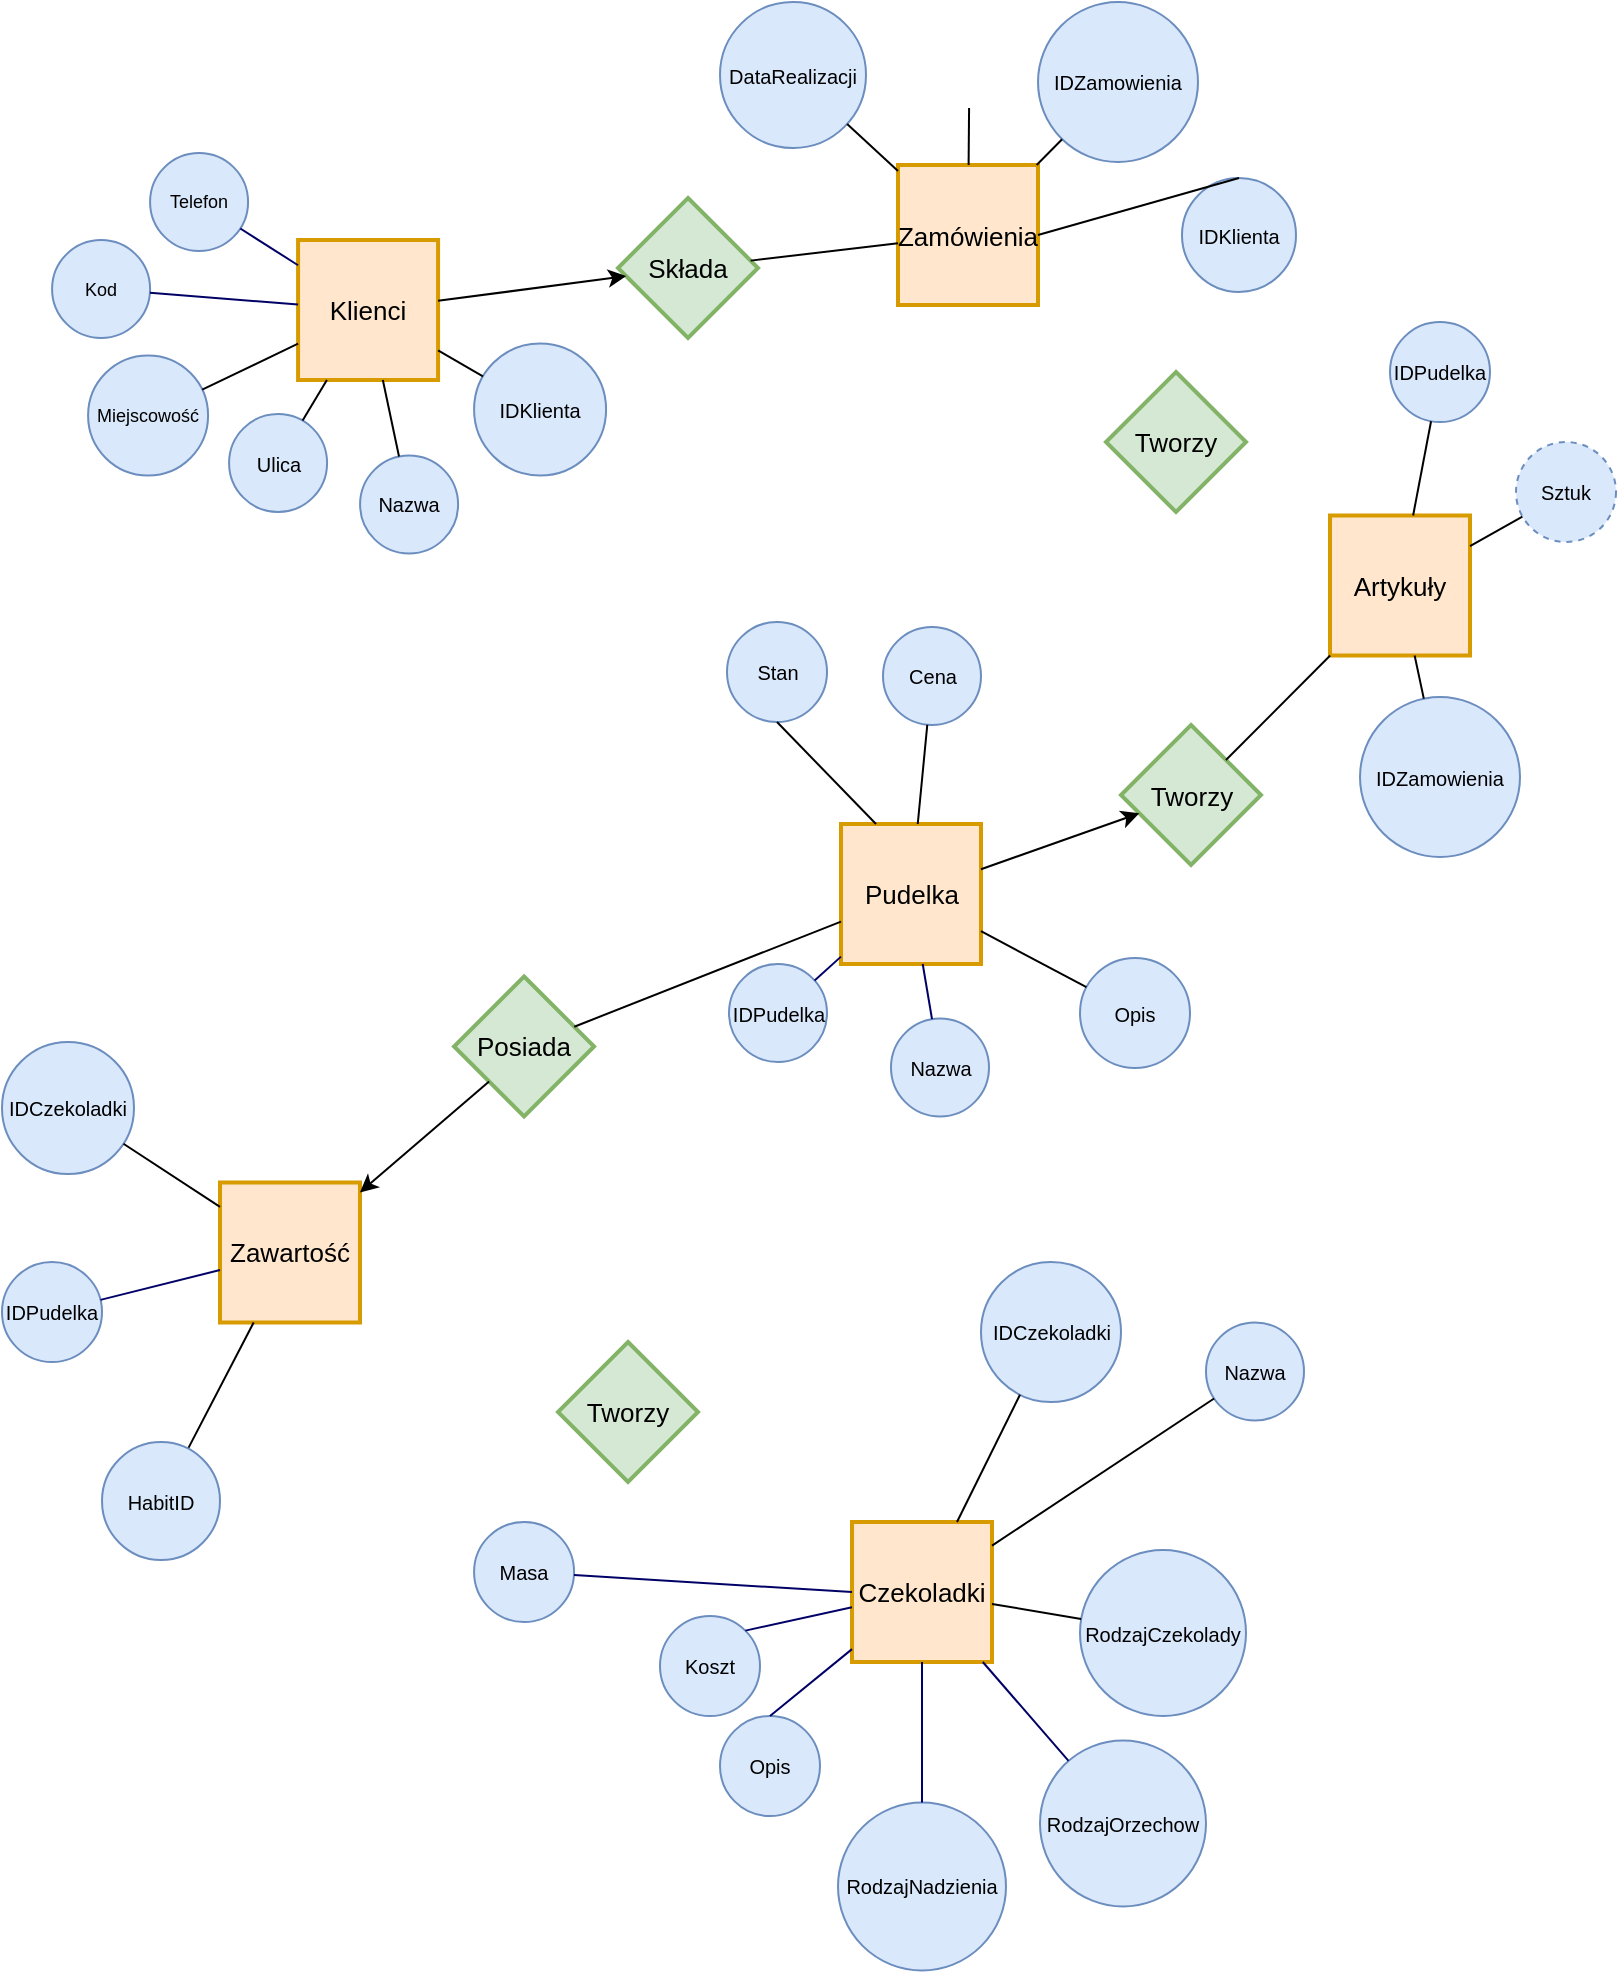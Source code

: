 <mxfile version="22.0.2" type="device" pages="2">
  <diagram id="fc1f3b67-3c9b-b1b3-7705-706421d27264" name="ERD Habit Tracker app">
    <mxGraphModel dx="1272" dy="796" grid="1" gridSize="10" guides="1" tooltips="1" connect="1" arrows="1" fold="1" page="1" pageScale="1" pageWidth="850" pageHeight="1100" math="0" shadow="0">
      <root>
        <mxCell id="0" />
        <mxCell id="1" parent="0" />
        <mxCell id="4cd4486c729dc68b-1" value="Artykuły" style="strokeWidth=2;whiteSpace=wrap;html=1;align=center;fontSize=13;fontFamily=Helvetica;fontColor=#000000;strokeColor=#d79b00;fillColor=#ffe6cc;" parent="1" vertex="1">
          <mxGeometry x="685" y="266.75" width="70" height="70" as="geometry" />
        </mxCell>
        <mxCell id="4a63a70a29bb4ada-1" value="IDPudelka" style="ellipse;whiteSpace=wrap;html=1;aspect=fixed;fontSize=10;fillColor=#dae8fc;strokeColor=#6c8ebf;" parent="1" vertex="1">
          <mxGeometry x="715" y="170" width="50" height="50" as="geometry" />
        </mxCell>
        <mxCell id="4a63a70a29bb4ada-2" value="IDZamowienia" style="ellipse;whiteSpace=wrap;html=1;aspect=fixed;fontSize=10;fillColor=#dae8fc;strokeColor=#6c8ebf;" parent="1" vertex="1">
          <mxGeometry x="700" y="357.5" width="80" height="80" as="geometry" />
        </mxCell>
        <mxCell id="4a63a70a29bb4ada-5" value="Zawartość" style="strokeWidth=2;whiteSpace=wrap;html=1;align=center;fontSize=13;fontFamily=Helvetica;fontColor=#000000;strokeColor=#d79b00;fillColor=#ffe6cc;" parent="1" vertex="1">
          <mxGeometry x="130" y="600.25" width="70" height="70" as="geometry" />
        </mxCell>
        <mxCell id="4a63a70a29bb4ada-6" value="IDPudelka" style="ellipse;whiteSpace=wrap;html=1;aspect=fixed;fontSize=10;fillColor=#dae8fc;strokeColor=#6c8ebf;" parent="1" vertex="1">
          <mxGeometry x="21" y="640" width="50" height="50" as="geometry" />
        </mxCell>
        <mxCell id="5ecfb9fce94ea102-6" value="" style="edgeStyle=none;rounded=0;html=1;startArrow=none;startFill=0;endArrow=none;endFill=0;jettySize=auto;orthogonalLoop=1;strokeColor=#000066;fontSize=13;" parent="1" source="4a63a70a29bb4ada-6" target="4a63a70a29bb4ada-5" edge="1">
          <mxGeometry relative="1" as="geometry" />
        </mxCell>
        <mxCell id="4a63a70a29bb4ada-8" value="IDCzekoladki" style="ellipse;whiteSpace=wrap;html=1;aspect=fixed;fontSize=10;fillColor=#dae8fc;strokeColor=#6c8ebf;" parent="1" vertex="1">
          <mxGeometry x="21.0" y="530" width="66" height="66" as="geometry" />
        </mxCell>
        <mxCell id="4a63a70a29bb4ada-13" value="Pudelka" style="strokeWidth=2;whiteSpace=wrap;html=1;align=center;fontSize=13;fontFamily=Helvetica;fontColor=#000000;strokeColor=#d79b00;fillColor=#ffe6cc;" parent="1" vertex="1">
          <mxGeometry x="440.5" y="421" width="70" height="70" as="geometry" />
        </mxCell>
        <mxCell id="4a63a70a29bb4ada-16" value="Klienci" style="strokeWidth=2;whiteSpace=wrap;html=1;align=center;fontSize=13;fontFamily=Helvetica;fontColor=#000000;strokeColor=#d79b00;fillColor=#ffe6cc;" parent="1" vertex="1">
          <mxGeometry x="169.04" y="129" width="70" height="70" as="geometry" />
        </mxCell>
        <mxCell id="4a63a70a29bb4ada-18" value="Składa" style="shape=rhombus;strokeWidth=2;fontSize=13;perimeter=rhombusPerimeter;whiteSpace=wrap;html=1;align=center;fillColor=#d5e8d4;strokeColor=#82b366;" parent="1" vertex="1">
          <mxGeometry x="329" y="108" width="70" height="70" as="geometry" />
        </mxCell>
        <mxCell id="4a63a70a29bb4ada-19" value="Zamówienia" style="strokeWidth=2;whiteSpace=wrap;html=1;align=center;fontSize=13;fontFamily=Helvetica;fontColor=#000000;strokeColor=#d79b00;fillColor=#ffe6cc;" parent="1" vertex="1">
          <mxGeometry x="469" y="91.5" width="70" height="70" as="geometry" />
        </mxCell>
        <mxCell id="4a63a70a29bb4ada-20" value="IDZamowienia" style="ellipse;whiteSpace=wrap;html=1;aspect=fixed;fontSize=10;fillColor=#dae8fc;strokeColor=#6c8ebf;" parent="1" vertex="1">
          <mxGeometry x="539" y="10" width="80" height="80" as="geometry" />
        </mxCell>
        <mxCell id="4a63a70a29bb4ada-21" value="DataRealizacji" style="ellipse;whiteSpace=wrap;html=1;aspect=fixed;fontSize=10;fillColor=#dae8fc;strokeColor=#6c8ebf;" parent="1" vertex="1">
          <mxGeometry x="380" y="10" width="73" height="73" as="geometry" />
        </mxCell>
        <mxCell id="4a63a70a29bb4ada-44" value="Opis" style="ellipse;whiteSpace=wrap;html=1;aspect=fixed;fontSize=10;fillColor=#dae8fc;strokeColor=#6c8ebf;" parent="1" vertex="1">
          <mxGeometry x="560" y="488" width="55" height="55" as="geometry" />
        </mxCell>
        <mxCell id="4a63a70a29bb4ada-45" value="Cena" style="ellipse;whiteSpace=wrap;html=1;aspect=fixed;fontSize=10;fillColor=#dae8fc;strokeColor=#6c8ebf;" parent="1" vertex="1">
          <mxGeometry x="461.5" y="322.5" width="49" height="49" as="geometry" />
        </mxCell>
        <mxCell id="4a63a70a29bb4ada-46" style="rounded=0;html=1;endArrow=none;endFill=0;jettySize=auto;orthogonalLoop=1;fontSize=12;" parent="1" source="4a63a70a29bb4ada-13" target="4a63a70a29bb4ada-45" edge="1">
          <mxGeometry relative="1" as="geometry" />
        </mxCell>
        <mxCell id="4a63a70a29bb4ada-48" style="rounded=0;html=1;endArrow=none;endFill=0;jettySize=auto;orthogonalLoop=1;fontSize=12;" parent="1" source="4a63a70a29bb4ada-8" target="4a63a70a29bb4ada-5" edge="1">
          <mxGeometry relative="1" as="geometry" />
        </mxCell>
        <mxCell id="4a63a70a29bb4ada-49" style="rounded=0;html=1;endArrow=none;endFill=0;jettySize=auto;orthogonalLoop=1;fontSize=12;" parent="1" source="MPCwJ7yLD_B9vMjKTzP1-6" target="4a63a70a29bb4ada-5" edge="1">
          <mxGeometry relative="1" as="geometry">
            <mxPoint x="242.462" y="608.121" as="sourcePoint" />
          </mxGeometry>
        </mxCell>
        <mxCell id="4a63a70a29bb4ada-51" style="edgeStyle=none;rounded=0;html=1;endArrow=none;endFill=0;jettySize=auto;orthogonalLoop=1;fontSize=12;" parent="1" source="4a63a70a29bb4ada-13" target="4a63a70a29bb4ada-44" edge="1">
          <mxGeometry relative="1" as="geometry" />
        </mxCell>
        <mxCell id="4a63a70a29bb4ada-52" style="edgeStyle=none;rounded=0;html=1;endArrow=none;endFill=0;jettySize=auto;orthogonalLoop=1;fontSize=12;" parent="1" source="4a63a70a29bb4ada-20" target="4a63a70a29bb4ada-19" edge="1">
          <mxGeometry relative="1" as="geometry" />
        </mxCell>
        <mxCell id="4a63a70a29bb4ada-53" style="edgeStyle=none;rounded=0;html=1;endArrow=none;endFill=0;jettySize=auto;orthogonalLoop=1;fontSize=12;" parent="1" source="4a63a70a29bb4ada-21" target="4a63a70a29bb4ada-19" edge="1">
          <mxGeometry relative="1" as="geometry" />
        </mxCell>
        <mxCell id="4a63a70a29bb4ada-54" style="edgeStyle=none;rounded=0;html=1;endArrow=none;endFill=0;jettySize=auto;orthogonalLoop=1;fontSize=12;" parent="1" source="4a63a70a29bb4ada-2" target="4cd4486c729dc68b-1" edge="1">
          <mxGeometry relative="1" as="geometry" />
        </mxCell>
        <mxCell id="4a63a70a29bb4ada-55" style="edgeStyle=none;rounded=0;html=1;endArrow=none;endFill=0;jettySize=auto;orthogonalLoop=1;fontSize=12;" parent="1" source="4a63a70a29bb4ada-1" target="4cd4486c729dc68b-1" edge="1">
          <mxGeometry relative="1" as="geometry" />
        </mxCell>
        <mxCell id="4a63a70a29bb4ada-58" value="IDKlienta" style="ellipse;whiteSpace=wrap;html=1;aspect=fixed;fontSize=10;fillColor=#dae8fc;strokeColor=#6c8ebf;" parent="1" vertex="1">
          <mxGeometry x="257.04" y="180.75" width="66" height="66" as="geometry" />
        </mxCell>
        <mxCell id="4a63a70a29bb4ada-59" value="Nazwa" style="ellipse;whiteSpace=wrap;html=1;aspect=fixed;fontSize=10;fillColor=#dae8fc;strokeColor=#6c8ebf;" parent="1" vertex="1">
          <mxGeometry x="200.04" y="236.75" width="49" height="49" as="geometry" />
        </mxCell>
        <mxCell id="4a63a70a29bb4ada-60" value="Ulica" style="ellipse;whiteSpace=wrap;html=1;aspect=fixed;fontSize=10;fillColor=#dae8fc;strokeColor=#6c8ebf;" parent="1" vertex="1">
          <mxGeometry x="134.54" y="216" width="49" height="49" as="geometry" />
        </mxCell>
        <mxCell id="4a63a70a29bb4ada-61" value="Miejscowość" style="ellipse;whiteSpace=wrap;html=1;aspect=fixed;fontSize=9;fillColor=#dae8fc;strokeColor=#6c8ebf;" parent="1" vertex="1">
          <mxGeometry x="64.04" y="186.75" width="60" height="60" as="geometry" />
        </mxCell>
        <mxCell id="4a63a70a29bb4ada-62" style="rounded=0;html=1;startArrow=none;startFill=0;endArrow=none;endFill=0;jettySize=auto;orthogonalLoop=1;fontSize=10;" parent="1" source="4a63a70a29bb4ada-58" target="4a63a70a29bb4ada-16" edge="1">
          <mxGeometry relative="1" as="geometry" />
        </mxCell>
        <mxCell id="4a63a70a29bb4ada-63" style="edgeStyle=none;rounded=0;html=1;startArrow=none;startFill=0;endArrow=none;endFill=0;jettySize=auto;orthogonalLoop=1;fontSize=10;" parent="1" source="4a63a70a29bb4ada-59" target="4a63a70a29bb4ada-16" edge="1">
          <mxGeometry relative="1" as="geometry" />
        </mxCell>
        <mxCell id="4a63a70a29bb4ada-64" style="edgeStyle=none;rounded=0;html=1;startArrow=none;startFill=0;endArrow=none;endFill=0;jettySize=auto;orthogonalLoop=1;fontSize=10;" parent="1" source="4a63a70a29bb4ada-60" target="4a63a70a29bb4ada-16" edge="1">
          <mxGeometry relative="1" as="geometry" />
        </mxCell>
        <mxCell id="4a63a70a29bb4ada-65" style="edgeStyle=none;rounded=0;html=1;startArrow=none;startFill=0;endArrow=none;endFill=0;jettySize=auto;orthogonalLoop=1;fontSize=10;" parent="1" source="4a63a70a29bb4ada-61" target="4a63a70a29bb4ada-16" edge="1">
          <mxGeometry relative="1" as="geometry">
            <mxPoint x="197.755" y="217.028" as="sourcePoint" />
          </mxGeometry>
        </mxCell>
        <mxCell id="4a63a70a29bb4ada-7" value="Sztuk" style="ellipse;whiteSpace=wrap;html=1;aspect=fixed;fontSize=10;fillColor=#dae8fc;strokeColor=#6c8ebf;dashed=1;" parent="1" vertex="1">
          <mxGeometry x="778" y="230" width="50" height="50" as="geometry" />
        </mxCell>
        <mxCell id="4a63a70a29bb4ada-11" style="rounded=0;html=1;startArrow=none;startFill=0;endArrow=none;endFill=0;jettySize=auto;orthogonalLoop=1;fontSize=10;" parent="1" source="4a63a70a29bb4ada-7" target="4cd4486c729dc68b-1" edge="1">
          <mxGeometry relative="1" as="geometry" />
        </mxCell>
        <mxCell id="113bda5a66023eaa-1" value="Kod" style="ellipse;whiteSpace=wrap;html=1;aspect=fixed;fontSize=9;fillColor=#dae8fc;strokeColor=#6c8ebf;" parent="1" vertex="1">
          <mxGeometry x="46.04" y="129" width="49" height="49" as="geometry" />
        </mxCell>
        <mxCell id="113bda5a66023eaa-2" style="rounded=0;html=1;startArrow=none;startFill=0;endArrow=none;endFill=0;jettySize=auto;orthogonalLoop=1;strokeColor=#000066;fontSize=13;" parent="1" source="113bda5a66023eaa-1" target="4a63a70a29bb4ada-16" edge="1">
          <mxGeometry relative="1" as="geometry" />
        </mxCell>
        <mxCell id="5ecfb9fce94ea102-1" value="Nazwa" style="ellipse;whiteSpace=wrap;html=1;aspect=fixed;fontSize=10;fillColor=#dae8fc;strokeColor=#6c8ebf;" parent="1" vertex="1">
          <mxGeometry x="465.5" y="518.25" width="49" height="49" as="geometry" />
        </mxCell>
        <mxCell id="5ecfb9fce94ea102-2" style="rounded=0;html=1;startArrow=none;startFill=0;endArrow=none;endFill=0;jettySize=auto;orthogonalLoop=1;strokeColor=#000066;fontSize=13;" parent="1" source="5ecfb9fce94ea102-1" target="4a63a70a29bb4ada-13" edge="1">
          <mxGeometry relative="1" as="geometry" />
        </mxCell>
        <mxCell id="5ecfb9fce94ea102-7" value="Telefon" style="ellipse;whiteSpace=wrap;html=1;aspect=fixed;fontSize=9;fillColor=#dae8fc;strokeColor=#6c8ebf;" parent="1" vertex="1">
          <mxGeometry x="95.04" y="85.5" width="49" height="49" as="geometry" />
        </mxCell>
        <mxCell id="5ecfb9fce94ea102-8" style="edgeStyle=none;rounded=0;html=1;startArrow=none;startFill=0;endArrow=none;endFill=0;jettySize=auto;orthogonalLoop=1;strokeColor=#000066;fontSize=13;" parent="1" source="5ecfb9fce94ea102-7" target="4a63a70a29bb4ada-16" edge="1">
          <mxGeometry relative="1" as="geometry">
            <mxPoint x="122.098" y="172.941" as="sourcePoint" />
          </mxGeometry>
        </mxCell>
        <mxCell id="5ecfb9fce94ea102-9" value="IDPudelka" style="ellipse;whiteSpace=wrap;html=1;aspect=fixed;fontSize=10;fillColor=#dae8fc;strokeColor=#6c8ebf;" parent="1" vertex="1">
          <mxGeometry x="384.5" y="491" width="49" height="49" as="geometry" />
        </mxCell>
        <mxCell id="5ecfb9fce94ea102-10" style="edgeStyle=none;rounded=0;html=1;startArrow=none;startFill=0;endArrow=none;endFill=0;jettySize=auto;orthogonalLoop=1;strokeColor=#000066;fontSize=13;" parent="1" source="5ecfb9fce94ea102-9" target="4a63a70a29bb4ada-13" edge="1">
          <mxGeometry relative="1" as="geometry" />
        </mxCell>
        <mxCell id="MPCwJ7yLD_B9vMjKTzP1-1" value="IDKlienta" style="ellipse;whiteSpace=wrap;html=1;aspect=fixed;fontSize=10;fillColor=#dae8fc;strokeColor=#6c8ebf;" parent="1" vertex="1">
          <mxGeometry x="611" y="98" width="57" height="57" as="geometry" />
        </mxCell>
        <mxCell id="MPCwJ7yLD_B9vMjKTzP1-2" style="edgeStyle=none;rounded=0;html=1;endArrow=none;endFill=0;jettySize=auto;orthogonalLoop=1;fontSize=12;exitX=0.5;exitY=0;exitDx=0;exitDy=0;entryX=1;entryY=0.5;entryDx=0;entryDy=0;" parent="1" source="MPCwJ7yLD_B9vMjKTzP1-1" target="4a63a70a29bb4ada-19" edge="1">
          <mxGeometry relative="1" as="geometry">
            <mxPoint x="488.54" y="197" as="sourcePoint" />
            <mxPoint x="497.54" y="178" as="targetPoint" />
          </mxGeometry>
        </mxCell>
        <mxCell id="MPCwJ7yLD_B9vMjKTzP1-4" value="Stan" style="ellipse;whiteSpace=wrap;html=1;aspect=fixed;fontSize=10;fillColor=#dae8fc;strokeColor=#6c8ebf;" parent="1" vertex="1">
          <mxGeometry x="383.5" y="320" width="50" height="50" as="geometry" />
        </mxCell>
        <mxCell id="MPCwJ7yLD_B9vMjKTzP1-5" style="rounded=0;html=1;endArrow=none;endFill=0;jettySize=auto;orthogonalLoop=1;fontSize=12;exitX=0.5;exitY=1;exitDx=0;exitDy=0;entryX=0.25;entryY=0;entryDx=0;entryDy=0;" parent="1" source="MPCwJ7yLD_B9vMjKTzP1-4" target="4a63a70a29bb4ada-13" edge="1">
          <mxGeometry relative="1" as="geometry">
            <mxPoint x="517.5" y="431" as="sourcePoint" />
            <mxPoint x="528.5" y="420" as="targetPoint" />
          </mxGeometry>
        </mxCell>
        <mxCell id="MPCwJ7yLD_B9vMjKTzP1-6" value="&amp;nbsp;HabitID&amp;nbsp;" style="ellipse;whiteSpace=wrap;html=1;aspect=fixed;fontSize=10;fillColor=#dae8fc;strokeColor=#6c8ebf;" parent="1" vertex="1">
          <mxGeometry x="71.0" y="730" width="59" height="59" as="geometry" />
        </mxCell>
        <mxCell id="MPCwJ7yLD_B9vMjKTzP1-7" value="Czekoladki" style="strokeWidth=2;whiteSpace=wrap;html=1;align=center;fontSize=13;fontFamily=Helvetica;fontColor=#000000;strokeColor=#d79b00;fillColor=#ffe6cc;" parent="1" vertex="1">
          <mxGeometry x="446" y="770" width="70" height="70" as="geometry" />
        </mxCell>
        <mxCell id="MPCwJ7yLD_B9vMjKTzP1-8" value="RodzajCzekolady" style="ellipse;whiteSpace=wrap;html=1;aspect=fixed;fontSize=10;fillColor=#dae8fc;strokeColor=#6c8ebf;" parent="1" vertex="1">
          <mxGeometry x="560" y="784" width="83" height="83" as="geometry" />
        </mxCell>
        <mxCell id="MPCwJ7yLD_B9vMjKTzP1-9" value="Nazwa" style="ellipse;whiteSpace=wrap;html=1;aspect=fixed;fontSize=10;fillColor=#dae8fc;strokeColor=#6c8ebf;" parent="1" vertex="1">
          <mxGeometry x="623" y="670.25" width="49" height="49" as="geometry" />
        </mxCell>
        <mxCell id="MPCwJ7yLD_B9vMjKTzP1-10" style="rounded=0;html=1;endArrow=none;endFill=0;jettySize=auto;orthogonalLoop=1;fontSize=12;" parent="1" source="MPCwJ7yLD_B9vMjKTzP1-7" target="MPCwJ7yLD_B9vMjKTzP1-9" edge="1">
          <mxGeometry relative="1" as="geometry" />
        </mxCell>
        <mxCell id="MPCwJ7yLD_B9vMjKTzP1-11" style="edgeStyle=none;rounded=0;html=1;endArrow=none;endFill=0;jettySize=auto;orthogonalLoop=1;fontSize=12;" parent="1" source="MPCwJ7yLD_B9vMjKTzP1-7" target="MPCwJ7yLD_B9vMjKTzP1-8" edge="1">
          <mxGeometry relative="1" as="geometry" />
        </mxCell>
        <mxCell id="MPCwJ7yLD_B9vMjKTzP1-12" value="RodzajOrzechow" style="ellipse;whiteSpace=wrap;html=1;aspect=fixed;fontSize=10;fillColor=#dae8fc;strokeColor=#6c8ebf;" parent="1" vertex="1">
          <mxGeometry x="540" y="879.25" width="83" height="83" as="geometry" />
        </mxCell>
        <mxCell id="MPCwJ7yLD_B9vMjKTzP1-13" style="rounded=0;html=1;startArrow=none;startFill=0;endArrow=none;endFill=0;jettySize=auto;orthogonalLoop=1;strokeColor=#000066;fontSize=13;" parent="1" source="MPCwJ7yLD_B9vMjKTzP1-12" target="MPCwJ7yLD_B9vMjKTzP1-7" edge="1">
          <mxGeometry relative="1" as="geometry" />
        </mxCell>
        <mxCell id="MPCwJ7yLD_B9vMjKTzP1-14" value="RodzajNadzienia" style="ellipse;whiteSpace=wrap;html=1;aspect=fixed;fontSize=10;fillColor=#dae8fc;strokeColor=#6c8ebf;" parent="1" vertex="1">
          <mxGeometry x="439" y="910.25" width="84" height="84" as="geometry" />
        </mxCell>
        <mxCell id="MPCwJ7yLD_B9vMjKTzP1-15" style="edgeStyle=none;rounded=0;html=1;startArrow=none;startFill=0;endArrow=none;endFill=0;jettySize=auto;orthogonalLoop=1;strokeColor=#000066;fontSize=13;" parent="1" source="MPCwJ7yLD_B9vMjKTzP1-14" target="MPCwJ7yLD_B9vMjKTzP1-7" edge="1">
          <mxGeometry relative="1" as="geometry" />
        </mxCell>
        <mxCell id="MPCwJ7yLD_B9vMjKTzP1-16" value="IDCzekoladki" style="ellipse;whiteSpace=wrap;html=1;aspect=fixed;fontSize=10;fillColor=#dae8fc;strokeColor=#6c8ebf;" parent="1" vertex="1">
          <mxGeometry x="510.5" y="640" width="70" height="70" as="geometry" />
        </mxCell>
        <mxCell id="MPCwJ7yLD_B9vMjKTzP1-17" style="rounded=0;html=1;endArrow=none;endFill=0;jettySize=auto;orthogonalLoop=1;fontSize=12;entryX=0.75;entryY=0;entryDx=0;entryDy=0;" parent="1" source="MPCwJ7yLD_B9vMjKTzP1-16" target="MPCwJ7yLD_B9vMjKTzP1-7" edge="1">
          <mxGeometry relative="1" as="geometry">
            <mxPoint x="523" y="780" as="sourcePoint" />
            <mxPoint x="534" y="769" as="targetPoint" />
          </mxGeometry>
        </mxCell>
        <mxCell id="MPCwJ7yLD_B9vMjKTzP1-18" value="Opis" style="ellipse;whiteSpace=wrap;html=1;aspect=fixed;fontSize=10;fillColor=#dae8fc;strokeColor=#6c8ebf;" parent="1" vertex="1">
          <mxGeometry x="380" y="867" width="50" height="50" as="geometry" />
        </mxCell>
        <mxCell id="MPCwJ7yLD_B9vMjKTzP1-19" value="Masa" style="ellipse;whiteSpace=wrap;html=1;aspect=fixed;fontSize=10;fillColor=#dae8fc;strokeColor=#6c8ebf;" parent="1" vertex="1">
          <mxGeometry x="257.04" y="770" width="50" height="50" as="geometry" />
        </mxCell>
        <mxCell id="MPCwJ7yLD_B9vMjKTzP1-20" value="Koszt" style="ellipse;whiteSpace=wrap;html=1;aspect=fixed;fontSize=10;fillColor=#dae8fc;strokeColor=#6c8ebf;" parent="1" vertex="1">
          <mxGeometry x="350" y="817" width="50" height="50" as="geometry" />
        </mxCell>
        <mxCell id="MPCwJ7yLD_B9vMjKTzP1-21" style="edgeStyle=none;rounded=0;html=1;startArrow=none;startFill=0;endArrow=none;endFill=0;jettySize=auto;orthogonalLoop=1;strokeColor=#000066;fontSize=13;exitX=0.5;exitY=0;exitDx=0;exitDy=0;" parent="1" source="MPCwJ7yLD_B9vMjKTzP1-18" target="MPCwJ7yLD_B9vMjKTzP1-7" edge="1">
          <mxGeometry relative="1" as="geometry">
            <mxPoint x="552" y="868" as="sourcePoint" />
            <mxPoint x="526" y="846" as="targetPoint" />
          </mxGeometry>
        </mxCell>
        <mxCell id="MPCwJ7yLD_B9vMjKTzP1-22" style="edgeStyle=none;rounded=0;html=1;startArrow=none;startFill=0;endArrow=none;endFill=0;jettySize=auto;orthogonalLoop=1;strokeColor=#000066;fontSize=13;entryX=1;entryY=0;entryDx=0;entryDy=0;" parent="1" source="MPCwJ7yLD_B9vMjKTzP1-7" target="MPCwJ7yLD_B9vMjKTzP1-20" edge="1">
          <mxGeometry relative="1" as="geometry">
            <mxPoint x="501" y="873" as="sourcePoint" />
            <mxPoint x="497" y="850" as="targetPoint" />
          </mxGeometry>
        </mxCell>
        <mxCell id="MPCwJ7yLD_B9vMjKTzP1-23" style="edgeStyle=none;rounded=0;html=1;startArrow=none;startFill=0;endArrow=none;endFill=0;jettySize=auto;orthogonalLoop=1;strokeColor=#000066;fontSize=13;entryX=0;entryY=0.5;entryDx=0;entryDy=0;" parent="1" source="MPCwJ7yLD_B9vMjKTzP1-19" target="MPCwJ7yLD_B9vMjKTzP1-7" edge="1">
          <mxGeometry relative="1" as="geometry">
            <mxPoint x="456" y="844" as="sourcePoint" />
            <mxPoint x="429" y="866" as="targetPoint" />
          </mxGeometry>
        </mxCell>
        <mxCell id="glO0-1FQmoA_M5R7XoPx-5" value="" style="endArrow=none;html=1;rounded=0;" parent="1" target="4a63a70a29bb4ada-19" edge="1">
          <mxGeometry relative="1" as="geometry">
            <mxPoint x="504.54" y="63" as="sourcePoint" />
            <mxPoint x="939.54" y="-22" as="targetPoint" />
          </mxGeometry>
        </mxCell>
        <mxCell id="8G7zyJihz6t0rdKyfmIS-1" value="Tworzy" style="shape=rhombus;strokeWidth=2;fontSize=13;perimeter=rhombusPerimeter;whiteSpace=wrap;html=1;align=center;fillColor=#d5e8d4;strokeColor=#82b366;" vertex="1" parent="1">
          <mxGeometry x="573" y="195" width="70" height="70" as="geometry" />
        </mxCell>
        <mxCell id="8G7zyJihz6t0rdKyfmIS-2" value="Tworzy" style="shape=rhombus;strokeWidth=2;fontSize=13;perimeter=rhombusPerimeter;whiteSpace=wrap;html=1;align=center;fillColor=#d5e8d4;strokeColor=#82b366;" vertex="1" parent="1">
          <mxGeometry x="580.5" y="371.5" width="70" height="70" as="geometry" />
        </mxCell>
        <mxCell id="8G7zyJihz6t0rdKyfmIS-3" value="Posiada" style="shape=rhombus;strokeWidth=2;fontSize=13;perimeter=rhombusPerimeter;whiteSpace=wrap;html=1;align=center;fillColor=#d5e8d4;strokeColor=#82b366;" vertex="1" parent="1">
          <mxGeometry x="247.04" y="497.25" width="70" height="70" as="geometry" />
        </mxCell>
        <mxCell id="8G7zyJihz6t0rdKyfmIS-4" value="Tworzy" style="shape=rhombus;strokeWidth=2;fontSize=13;perimeter=rhombusPerimeter;whiteSpace=wrap;html=1;align=center;fillColor=#d5e8d4;strokeColor=#82b366;" vertex="1" parent="1">
          <mxGeometry x="299" y="680" width="70" height="70" as="geometry" />
        </mxCell>
        <mxCell id="8G7zyJihz6t0rdKyfmIS-5" value="" style="endArrow=classic;html=1;rounded=0;" edge="1" parent="1" source="4a63a70a29bb4ada-13" target="8G7zyJihz6t0rdKyfmIS-2">
          <mxGeometry width="50" height="50" relative="1" as="geometry">
            <mxPoint x="650" y="460" as="sourcePoint" />
            <mxPoint x="430" y="530" as="targetPoint" />
          </mxGeometry>
        </mxCell>
        <mxCell id="8G7zyJihz6t0rdKyfmIS-6" value="" style="endArrow=none;html=1;rounded=0;" edge="1" parent="1" source="4cd4486c729dc68b-1" target="8G7zyJihz6t0rdKyfmIS-2">
          <mxGeometry width="50" height="50" relative="1" as="geometry">
            <mxPoint x="380" y="580" as="sourcePoint" />
            <mxPoint x="430" y="530" as="targetPoint" />
          </mxGeometry>
        </mxCell>
        <mxCell id="8G7zyJihz6t0rdKyfmIS-7" value="" style="endArrow=classic;html=1;rounded=0;exitX=0;exitY=1;exitDx=0;exitDy=0;" edge="1" parent="1" source="8G7zyJihz6t0rdKyfmIS-3" target="4a63a70a29bb4ada-5">
          <mxGeometry width="50" height="50" relative="1" as="geometry">
            <mxPoint x="380" y="580" as="sourcePoint" />
            <mxPoint x="430" y="530" as="targetPoint" />
          </mxGeometry>
        </mxCell>
        <mxCell id="8G7zyJihz6t0rdKyfmIS-8" value="" style="endArrow=none;html=1;rounded=0;" edge="1" parent="1" source="8G7zyJihz6t0rdKyfmIS-3" target="4a63a70a29bb4ada-13">
          <mxGeometry width="50" height="50" relative="1" as="geometry">
            <mxPoint x="380" y="580" as="sourcePoint" />
            <mxPoint x="430" y="530" as="targetPoint" />
          </mxGeometry>
        </mxCell>
        <mxCell id="8G7zyJihz6t0rdKyfmIS-9" value="" style="endArrow=classic;html=1;rounded=0;" edge="1" parent="1" source="4a63a70a29bb4ada-16" target="4a63a70a29bb4ada-18">
          <mxGeometry width="50" height="50" relative="1" as="geometry">
            <mxPoint x="380" y="440" as="sourcePoint" />
            <mxPoint x="430" y="390" as="targetPoint" />
          </mxGeometry>
        </mxCell>
        <mxCell id="8G7zyJihz6t0rdKyfmIS-10" value="" style="endArrow=none;html=1;rounded=0;" edge="1" parent="1" source="4a63a70a29bb4ada-18" target="4a63a70a29bb4ada-19">
          <mxGeometry width="50" height="50" relative="1" as="geometry">
            <mxPoint x="380" y="440" as="sourcePoint" />
            <mxPoint x="430" y="390" as="targetPoint" />
          </mxGeometry>
        </mxCell>
      </root>
    </mxGraphModel>
  </diagram>
  <diagram id="cdb5e136-1861-7ef1-5e76-c57f7e18aa8d" name="ERD Data Structure - Habit Tracker App">
    <mxGraphModel dx="954" dy="597" grid="1" gridSize="10" guides="1" tooltips="1" connect="1" arrows="1" fold="1" page="1" pageScale="1" pageWidth="1100" pageHeight="850" math="0" shadow="0">
      <root>
        <mxCell id="0" />
        <mxCell id="1" parent="0" />
        <mxCell id="5ecfb9fce94ea102-2" style="edgeStyle=orthogonalEdgeStyle;rounded=0;html=1;exitX=0.5;exitY=0;entryX=1;entryY=0.5;startArrow=none;startFill=0;endArrow=none;endFill=0;jettySize=auto;orthogonalLoop=1;strokeColor=none;fontSize=13;dashed=1;" parent="1" edge="1">
          <mxGeometry relative="1" as="geometry">
            <mxPoint x="633" y="174" as="sourcePoint" />
            <mxPoint x="589" y="108" as="targetPoint" />
          </mxGeometry>
        </mxCell>
        <mxCell id="cAF0UeO17F_ER3z0SDu5-5" value="Artykuły" style="swimlane;fontStyle=0;childLayout=stackLayout;horizontal=1;startSize=30;horizontalStack=0;resizeParent=1;resizeParentMax=0;resizeLast=0;collapsible=1;marginBottom=0;whiteSpace=wrap;html=1;" parent="1" vertex="1">
          <mxGeometry x="620" y="80" width="140" height="120" as="geometry" />
        </mxCell>
        <mxCell id="cAF0UeO17F_ER3z0SDu5-6" value="IDZamowienia, integer" style="text;strokeColor=none;fillColor=none;align=left;verticalAlign=middle;spacingLeft=4;spacingRight=4;overflow=hidden;points=[[0,0.5],[1,0.5]];portConstraint=eastwest;rotatable=0;whiteSpace=wrap;html=1;" parent="cAF0UeO17F_ER3z0SDu5-5" vertex="1">
          <mxGeometry y="30" width="140" height="30" as="geometry" />
        </mxCell>
        <mxCell id="cAF0UeO17F_ER3z0SDu5-7" value="IDPudelka, varchar" style="text;strokeColor=none;fillColor=none;align=left;verticalAlign=middle;spacingLeft=4;spacingRight=4;overflow=hidden;points=[[0,0.5],[1,0.5]];portConstraint=eastwest;rotatable=0;whiteSpace=wrap;html=1;" parent="cAF0UeO17F_ER3z0SDu5-5" vertex="1">
          <mxGeometry y="60" width="140" height="30" as="geometry" />
        </mxCell>
        <mxCell id="cAF0UeO17F_ER3z0SDu5-8" value="Sztuk, integer" style="text;strokeColor=none;fillColor=none;align=left;verticalAlign=middle;spacingLeft=4;spacingRight=4;overflow=hidden;points=[[0,0.5],[1,0.5]];portConstraint=eastwest;rotatable=0;whiteSpace=wrap;html=1;" parent="cAF0UeO17F_ER3z0SDu5-5" vertex="1">
          <mxGeometry y="90" width="140" height="30" as="geometry" />
        </mxCell>
        <mxCell id="cAF0UeO17F_ER3z0SDu5-10" value="Czekoladki" style="swimlane;fontStyle=0;childLayout=stackLayout;horizontal=1;startSize=30;horizontalStack=0;resizeParent=1;resizeParentMax=0;resizeLast=0;collapsible=1;marginBottom=0;whiteSpace=wrap;html=1;" parent="1" vertex="1">
          <mxGeometry x="140" y="360" width="140" height="270" as="geometry" />
        </mxCell>
        <mxCell id="cAF0UeO17F_ER3z0SDu5-11" value="IDCzekoladki, varchar" style="text;strokeColor=none;fillColor=none;align=left;verticalAlign=middle;spacingLeft=4;spacingRight=4;overflow=hidden;points=[[0,0.5],[1,0.5]];portConstraint=eastwest;rotatable=0;whiteSpace=wrap;html=1;" parent="cAF0UeO17F_ER3z0SDu5-10" vertex="1">
          <mxGeometry y="30" width="140" height="30" as="geometry" />
        </mxCell>
        <mxCell id="cAF0UeO17F_ER3z0SDu5-12" value="Nazwa, varchar" style="text;strokeColor=none;fillColor=none;align=left;verticalAlign=middle;spacingLeft=4;spacingRight=4;overflow=hidden;points=[[0,0.5],[1,0.5]];portConstraint=eastwest;rotatable=0;whiteSpace=wrap;html=1;" parent="cAF0UeO17F_ER3z0SDu5-10" vertex="1">
          <mxGeometry y="60" width="140" height="30" as="geometry" />
        </mxCell>
        <mxCell id="cAF0UeO17F_ER3z0SDu5-13" value="RodzajCzekolady, varchar" style="text;strokeColor=none;fillColor=none;align=left;verticalAlign=middle;spacingLeft=4;spacingRight=4;overflow=hidden;points=[[0,0.5],[1,0.5]];portConstraint=eastwest;rotatable=0;whiteSpace=wrap;html=1;" parent="cAF0UeO17F_ER3z0SDu5-10" vertex="1">
          <mxGeometry y="90" width="140" height="30" as="geometry" />
        </mxCell>
        <mxCell id="cAF0UeO17F_ER3z0SDu5-14" value="RodzajOrzechow, varchar" style="text;strokeColor=none;fillColor=none;align=left;verticalAlign=middle;spacingLeft=4;spacingRight=4;overflow=hidden;points=[[0,0.5],[1,0.5]];portConstraint=eastwest;rotatable=0;whiteSpace=wrap;html=1;" parent="cAF0UeO17F_ER3z0SDu5-10" vertex="1">
          <mxGeometry y="120" width="140" height="30" as="geometry" />
        </mxCell>
        <mxCell id="cAF0UeO17F_ER3z0SDu5-15" value="RodzajNadzienia, varchar" style="text;strokeColor=none;fillColor=none;align=left;verticalAlign=middle;spacingLeft=4;spacingRight=4;overflow=hidden;points=[[0,0.5],[1,0.5]];portConstraint=eastwest;rotatable=0;whiteSpace=wrap;html=1;" parent="cAF0UeO17F_ER3z0SDu5-10" vertex="1">
          <mxGeometry y="150" width="140" height="30" as="geometry" />
        </mxCell>
        <mxCell id="cAF0UeO17F_ER3z0SDu5-16" value="Opis, varchar" style="text;strokeColor=none;fillColor=none;align=left;verticalAlign=middle;spacingLeft=4;spacingRight=4;overflow=hidden;points=[[0,0.5],[1,0.5]];portConstraint=eastwest;rotatable=0;whiteSpace=wrap;html=1;" parent="cAF0UeO17F_ER3z0SDu5-10" vertex="1">
          <mxGeometry y="180" width="140" height="30" as="geometry" />
        </mxCell>
        <mxCell id="cAF0UeO17F_ER3z0SDu5-17" value="Koszt, float" style="text;strokeColor=none;fillColor=none;align=left;verticalAlign=middle;spacingLeft=4;spacingRight=4;overflow=hidden;points=[[0,0.5],[1,0.5]];portConstraint=eastwest;rotatable=0;whiteSpace=wrap;html=1;" parent="cAF0UeO17F_ER3z0SDu5-10" vertex="1">
          <mxGeometry y="210" width="140" height="30" as="geometry" />
        </mxCell>
        <mxCell id="cAF0UeO17F_ER3z0SDu5-18" value="Masa, integer" style="text;strokeColor=none;fillColor=none;align=left;verticalAlign=middle;spacingLeft=4;spacingRight=4;overflow=hidden;points=[[0,0.5],[1,0.5]];portConstraint=eastwest;rotatable=0;whiteSpace=wrap;html=1;" parent="cAF0UeO17F_ER3z0SDu5-10" vertex="1">
          <mxGeometry y="240" width="140" height="30" as="geometry" />
        </mxCell>
        <mxCell id="cAF0UeO17F_ER3z0SDu5-19" value="Klienci" style="swimlane;fontStyle=0;childLayout=stackLayout;horizontal=1;startSize=30;horizontalStack=0;resizeParent=1;resizeParentMax=0;resizeLast=0;collapsible=1;marginBottom=0;whiteSpace=wrap;html=1;" parent="1" vertex="1">
          <mxGeometry x="140" y="80" width="140" height="210" as="geometry" />
        </mxCell>
        <mxCell id="cAF0UeO17F_ER3z0SDu5-20" value="IDKlienta, integer" style="text;strokeColor=none;fillColor=none;align=left;verticalAlign=middle;spacingLeft=4;spacingRight=4;overflow=hidden;points=[[0,0.5],[1,0.5]];portConstraint=eastwest;rotatable=0;whiteSpace=wrap;html=1;" parent="cAF0UeO17F_ER3z0SDu5-19" vertex="1">
          <mxGeometry y="30" width="140" height="30" as="geometry" />
        </mxCell>
        <mxCell id="cAF0UeO17F_ER3z0SDu5-21" value="Nazwa, varchar" style="text;strokeColor=none;fillColor=none;align=left;verticalAlign=middle;spacingLeft=4;spacingRight=4;overflow=hidden;points=[[0,0.5],[1,0.5]];portConstraint=eastwest;rotatable=0;whiteSpace=wrap;html=1;" parent="cAF0UeO17F_ER3z0SDu5-19" vertex="1">
          <mxGeometry y="60" width="140" height="30" as="geometry" />
        </mxCell>
        <mxCell id="cAF0UeO17F_ER3z0SDu5-22" value="Ulica, varchar" style="text;strokeColor=none;fillColor=none;align=left;verticalAlign=middle;spacingLeft=4;spacingRight=4;overflow=hidden;points=[[0,0.5],[1,0.5]];portConstraint=eastwest;rotatable=0;whiteSpace=wrap;html=1;" parent="cAF0UeO17F_ER3z0SDu5-19" vertex="1">
          <mxGeometry y="90" width="140" height="30" as="geometry" />
        </mxCell>
        <mxCell id="cAF0UeO17F_ER3z0SDu5-23" value="Miejscowość, varchar" style="text;strokeColor=none;fillColor=none;align=left;verticalAlign=middle;spacingLeft=4;spacingRight=4;overflow=hidden;points=[[0,0.5],[1,0.5]];portConstraint=eastwest;rotatable=0;whiteSpace=wrap;html=1;" parent="cAF0UeO17F_ER3z0SDu5-19" vertex="1">
          <mxGeometry y="120" width="140" height="30" as="geometry" />
        </mxCell>
        <mxCell id="cAF0UeO17F_ER3z0SDu5-24" value="Kod, varchar" style="text;strokeColor=none;fillColor=none;align=left;verticalAlign=middle;spacingLeft=4;spacingRight=4;overflow=hidden;points=[[0,0.5],[1,0.5]];portConstraint=eastwest;rotatable=0;whiteSpace=wrap;html=1;" parent="cAF0UeO17F_ER3z0SDu5-19" vertex="1">
          <mxGeometry y="150" width="140" height="30" as="geometry" />
        </mxCell>
        <mxCell id="cAF0UeO17F_ER3z0SDu5-25" value="Telefon, integer" style="text;strokeColor=none;fillColor=none;align=left;verticalAlign=middle;spacingLeft=4;spacingRight=4;overflow=hidden;points=[[0,0.5],[1,0.5]];portConstraint=eastwest;rotatable=0;whiteSpace=wrap;html=1;" parent="cAF0UeO17F_ER3z0SDu5-19" vertex="1">
          <mxGeometry y="180" width="140" height="30" as="geometry" />
        </mxCell>
        <mxCell id="cAF0UeO17F_ER3z0SDu5-26" value="Pudelka" style="swimlane;fontStyle=0;childLayout=stackLayout;horizontal=1;startSize=30;horizontalStack=0;resizeParent=1;resizeParentMax=0;resizeLast=0;collapsible=1;marginBottom=0;whiteSpace=wrap;html=1;" parent="1" vertex="1">
          <mxGeometry x="630" y="360" width="140" height="180" as="geometry" />
        </mxCell>
        <mxCell id="cAF0UeO17F_ER3z0SDu5-27" value="IDPudelka, varchar" style="text;strokeColor=none;fillColor=none;align=left;verticalAlign=middle;spacingLeft=4;spacingRight=4;overflow=hidden;points=[[0,0.5],[1,0.5]];portConstraint=eastwest;rotatable=0;whiteSpace=wrap;html=1;" parent="cAF0UeO17F_ER3z0SDu5-26" vertex="1">
          <mxGeometry y="30" width="140" height="30" as="geometry" />
        </mxCell>
        <mxCell id="cAF0UeO17F_ER3z0SDu5-28" value="Nazwa, varchar" style="text;strokeColor=none;fillColor=none;align=left;verticalAlign=middle;spacingLeft=4;spacingRight=4;overflow=hidden;points=[[0,0.5],[1,0.5]];portConstraint=eastwest;rotatable=0;whiteSpace=wrap;html=1;" parent="cAF0UeO17F_ER3z0SDu5-26" vertex="1">
          <mxGeometry y="60" width="140" height="30" as="geometry" />
        </mxCell>
        <mxCell id="cAF0UeO17F_ER3z0SDu5-29" value="Opis, varchar" style="text;strokeColor=none;fillColor=none;align=left;verticalAlign=middle;spacingLeft=4;spacingRight=4;overflow=hidden;points=[[0,0.5],[1,0.5]];portConstraint=eastwest;rotatable=0;whiteSpace=wrap;html=1;" parent="cAF0UeO17F_ER3z0SDu5-26" vertex="1">
          <mxGeometry y="90" width="140" height="30" as="geometry" />
        </mxCell>
        <mxCell id="cAF0UeO17F_ER3z0SDu5-30" value="Cena, float" style="text;strokeColor=none;fillColor=none;align=left;verticalAlign=middle;spacingLeft=4;spacingRight=4;overflow=hidden;points=[[0,0.5],[1,0.5]];portConstraint=eastwest;rotatable=0;whiteSpace=wrap;html=1;" parent="cAF0UeO17F_ER3z0SDu5-26" vertex="1">
          <mxGeometry y="120" width="140" height="30" as="geometry" />
        </mxCell>
        <mxCell id="cAF0UeO17F_ER3z0SDu5-31" value="Stan, integer" style="text;strokeColor=none;fillColor=none;align=left;verticalAlign=middle;spacingLeft=4;spacingRight=4;overflow=hidden;points=[[0,0.5],[1,0.5]];portConstraint=eastwest;rotatable=0;whiteSpace=wrap;html=1;" parent="cAF0UeO17F_ER3z0SDu5-26" vertex="1">
          <mxGeometry y="150" width="140" height="30" as="geometry" />
        </mxCell>
        <mxCell id="cAF0UeO17F_ER3z0SDu5-32" value="Zamówienia" style="swimlane;fontStyle=0;childLayout=stackLayout;horizontal=1;startSize=30;horizontalStack=0;resizeParent=1;resizeParentMax=0;resizeLast=0;collapsible=1;marginBottom=0;whiteSpace=wrap;html=1;" parent="1" vertex="1">
          <mxGeometry x="370" y="80" width="140" height="120" as="geometry" />
        </mxCell>
        <mxCell id="cAF0UeO17F_ER3z0SDu5-33" value="IDZamowienia, integer" style="text;strokeColor=none;fillColor=none;align=left;verticalAlign=middle;spacingLeft=4;spacingRight=4;overflow=hidden;points=[[0,0.5],[1,0.5]];portConstraint=eastwest;rotatable=0;whiteSpace=wrap;html=1;" parent="cAF0UeO17F_ER3z0SDu5-32" vertex="1">
          <mxGeometry y="30" width="140" height="30" as="geometry" />
        </mxCell>
        <mxCell id="cAF0UeO17F_ER3z0SDu5-34" value="IDKlienta, integer" style="text;strokeColor=none;fillColor=none;align=left;verticalAlign=middle;spacingLeft=4;spacingRight=4;overflow=hidden;points=[[0,0.5],[1,0.5]];portConstraint=eastwest;rotatable=0;whiteSpace=wrap;html=1;" parent="cAF0UeO17F_ER3z0SDu5-32" vertex="1">
          <mxGeometry y="60" width="140" height="30" as="geometry" />
        </mxCell>
        <mxCell id="cAF0UeO17F_ER3z0SDu5-35" value="DataRealizacji, datetime" style="text;strokeColor=none;fillColor=none;align=left;verticalAlign=middle;spacingLeft=4;spacingRight=4;overflow=hidden;points=[[0,0.5],[1,0.5]];portConstraint=eastwest;rotatable=0;whiteSpace=wrap;html=1;" parent="cAF0UeO17F_ER3z0SDu5-32" vertex="1">
          <mxGeometry y="90" width="140" height="30" as="geometry" />
        </mxCell>
        <mxCell id="cAF0UeO17F_ER3z0SDu5-36" value="Zawartość" style="swimlane;fontStyle=0;childLayout=stackLayout;horizontal=1;startSize=30;horizontalStack=0;resizeParent=1;resizeParentMax=0;resizeLast=0;collapsible=1;marginBottom=0;whiteSpace=wrap;html=1;" parent="1" vertex="1">
          <mxGeometry x="380" y="360" width="140" height="120" as="geometry" />
        </mxCell>
        <mxCell id="cAF0UeO17F_ER3z0SDu5-37" value="IDPudelka, varchar" style="text;strokeColor=none;fillColor=none;align=left;verticalAlign=middle;spacingLeft=4;spacingRight=4;overflow=hidden;points=[[0,0.5],[1,0.5]];portConstraint=eastwest;rotatable=0;whiteSpace=wrap;html=1;" parent="cAF0UeO17F_ER3z0SDu5-36" vertex="1">
          <mxGeometry y="30" width="140" height="30" as="geometry" />
        </mxCell>
        <mxCell id="cAF0UeO17F_ER3z0SDu5-38" value="IDCzekoladki, varchar" style="text;strokeColor=none;fillColor=none;align=left;verticalAlign=middle;spacingLeft=4;spacingRight=4;overflow=hidden;points=[[0,0.5],[1,0.5]];portConstraint=eastwest;rotatable=0;whiteSpace=wrap;html=1;" parent="cAF0UeO17F_ER3z0SDu5-36" vertex="1">
          <mxGeometry y="60" width="140" height="30" as="geometry" />
        </mxCell>
        <mxCell id="cAF0UeO17F_ER3z0SDu5-39" value="Sztuk, integer" style="text;strokeColor=none;fillColor=none;align=left;verticalAlign=middle;spacingLeft=4;spacingRight=4;overflow=hidden;points=[[0,0.5],[1,0.5]];portConstraint=eastwest;rotatable=0;whiteSpace=wrap;html=1;" parent="cAF0UeO17F_ER3z0SDu5-36" vertex="1">
          <mxGeometry y="90" width="140" height="30" as="geometry" />
        </mxCell>
        <mxCell id="LFQRKSaUuZ_kUv4OKuTS-3" value="" style="edgeStyle=entityRelationEdgeStyle;fontSize=12;html=1;endArrow=ERoneToMany;rounded=0;" edge="1" parent="1" source="cAF0UeO17F_ER3z0SDu5-32" target="cAF0UeO17F_ER3z0SDu5-5">
          <mxGeometry width="100" height="100" relative="1" as="geometry">
            <mxPoint x="620" y="450" as="sourcePoint" />
            <mxPoint x="540" y="310" as="targetPoint" />
          </mxGeometry>
        </mxCell>
        <mxCell id="LFQRKSaUuZ_kUv4OKuTS-4" value="" style="edgeStyle=entityRelationEdgeStyle;fontSize=12;html=1;endArrow=ERoneToMany;rounded=0;" edge="1" parent="1" source="cAF0UeO17F_ER3z0SDu5-26" target="cAF0UeO17F_ER3z0SDu5-5">
          <mxGeometry width="100" height="100" relative="1" as="geometry">
            <mxPoint x="440" y="410" as="sourcePoint" />
            <mxPoint x="540" y="310" as="targetPoint" />
          </mxGeometry>
        </mxCell>
        <mxCell id="LFQRKSaUuZ_kUv4OKuTS-5" value="" style="edgeStyle=entityRelationEdgeStyle;fontSize=12;html=1;endArrow=ERoneToMany;rounded=0;" edge="1" parent="1" source="cAF0UeO17F_ER3z0SDu5-26" target="cAF0UeO17F_ER3z0SDu5-36">
          <mxGeometry width="100" height="100" relative="1" as="geometry">
            <mxPoint x="380" y="410" as="sourcePoint" />
            <mxPoint x="480" y="310" as="targetPoint" />
          </mxGeometry>
        </mxCell>
        <mxCell id="LFQRKSaUuZ_kUv4OKuTS-6" value="" style="edgeStyle=entityRelationEdgeStyle;fontSize=12;html=1;endArrow=ERoneToMany;rounded=0;" edge="1" parent="1" source="cAF0UeO17F_ER3z0SDu5-10" target="cAF0UeO17F_ER3z0SDu5-36">
          <mxGeometry width="100" height="100" relative="1" as="geometry">
            <mxPoint x="380" y="410" as="sourcePoint" />
            <mxPoint x="480" y="310" as="targetPoint" />
          </mxGeometry>
        </mxCell>
        <mxCell id="LFQRKSaUuZ_kUv4OKuTS-7" value="" style="edgeStyle=entityRelationEdgeStyle;fontSize=12;html=1;endArrow=ERzeroToMany;startArrow=ERmandOne;rounded=0;" edge="1" parent="1" source="cAF0UeO17F_ER3z0SDu5-19" target="cAF0UeO17F_ER3z0SDu5-32">
          <mxGeometry width="100" height="100" relative="1" as="geometry">
            <mxPoint x="320" y="330" as="sourcePoint" />
            <mxPoint x="420" y="230" as="targetPoint" />
          </mxGeometry>
        </mxCell>
      </root>
    </mxGraphModel>
  </diagram>
</mxfile>
